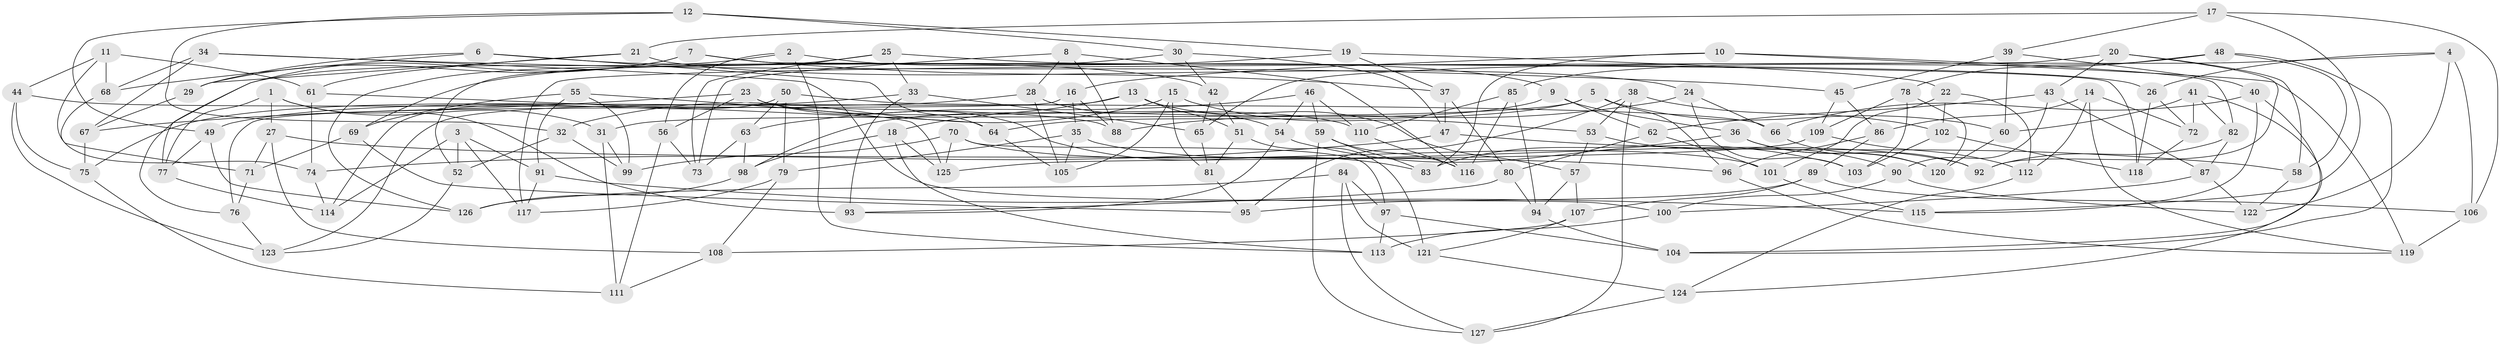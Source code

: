 // coarse degree distribution, {6: 0.6025641025641025, 5: 0.02564102564102564, 4: 0.34615384615384615, 3: 0.02564102564102564}
// Generated by graph-tools (version 1.1) at 2025/42/03/06/25 10:42:25]
// undirected, 127 vertices, 254 edges
graph export_dot {
graph [start="1"]
  node [color=gray90,style=filled];
  1;
  2;
  3;
  4;
  5;
  6;
  7;
  8;
  9;
  10;
  11;
  12;
  13;
  14;
  15;
  16;
  17;
  18;
  19;
  20;
  21;
  22;
  23;
  24;
  25;
  26;
  27;
  28;
  29;
  30;
  31;
  32;
  33;
  34;
  35;
  36;
  37;
  38;
  39;
  40;
  41;
  42;
  43;
  44;
  45;
  46;
  47;
  48;
  49;
  50;
  51;
  52;
  53;
  54;
  55;
  56;
  57;
  58;
  59;
  60;
  61;
  62;
  63;
  64;
  65;
  66;
  67;
  68;
  69;
  70;
  71;
  72;
  73;
  74;
  75;
  76;
  77;
  78;
  79;
  80;
  81;
  82;
  83;
  84;
  85;
  86;
  87;
  88;
  89;
  90;
  91;
  92;
  93;
  94;
  95;
  96;
  97;
  98;
  99;
  100;
  101;
  102;
  103;
  104;
  105;
  106;
  107;
  108;
  109;
  110;
  111;
  112;
  113;
  114;
  115;
  116;
  117;
  118;
  119;
  120;
  121;
  122;
  123;
  124;
  125;
  126;
  127;
  1 -- 77;
  1 -- 93;
  1 -- 31;
  1 -- 27;
  2 -- 56;
  2 -- 9;
  2 -- 76;
  2 -- 113;
  3 -- 52;
  3 -- 114;
  3 -- 117;
  3 -- 91;
  4 -- 106;
  4 -- 26;
  4 -- 122;
  4 -- 65;
  5 -- 64;
  5 -- 60;
  5 -- 96;
  5 -- 31;
  6 -- 29;
  6 -- 42;
  6 -- 64;
  6 -- 68;
  7 -- 77;
  7 -- 29;
  7 -- 37;
  7 -- 118;
  8 -- 73;
  8 -- 116;
  8 -- 88;
  8 -- 28;
  9 -- 98;
  9 -- 36;
  9 -- 62;
  10 -- 16;
  10 -- 82;
  10 -- 83;
  10 -- 119;
  11 -- 44;
  11 -- 61;
  11 -- 74;
  11 -- 68;
  12 -- 49;
  12 -- 19;
  12 -- 30;
  12 -- 32;
  13 -- 57;
  13 -- 18;
  13 -- 123;
  13 -- 51;
  14 -- 72;
  14 -- 112;
  14 -- 119;
  14 -- 86;
  15 -- 105;
  15 -- 32;
  15 -- 81;
  15 -- 53;
  16 -- 76;
  16 -- 35;
  16 -- 88;
  17 -- 106;
  17 -- 21;
  17 -- 115;
  17 -- 39;
  18 -- 113;
  18 -- 98;
  18 -- 125;
  19 -- 22;
  19 -- 69;
  19 -- 37;
  20 -- 92;
  20 -- 58;
  20 -- 43;
  20 -- 117;
  21 -- 29;
  21 -- 24;
  21 -- 61;
  22 -- 101;
  22 -- 102;
  22 -- 112;
  23 -- 67;
  23 -- 56;
  23 -- 83;
  23 -- 110;
  24 -- 103;
  24 -- 88;
  24 -- 66;
  25 -- 73;
  25 -- 126;
  25 -- 33;
  25 -- 26;
  26 -- 72;
  26 -- 118;
  27 -- 96;
  27 -- 71;
  27 -- 108;
  28 -- 105;
  28 -- 49;
  28 -- 54;
  29 -- 67;
  30 -- 42;
  30 -- 52;
  30 -- 47;
  31 -- 99;
  31 -- 111;
  32 -- 52;
  32 -- 99;
  33 -- 93;
  33 -- 65;
  33 -- 75;
  34 -- 68;
  34 -- 67;
  34 -- 100;
  34 -- 45;
  35 -- 105;
  35 -- 92;
  35 -- 79;
  36 -- 92;
  36 -- 120;
  36 -- 83;
  37 -- 80;
  37 -- 47;
  38 -- 102;
  38 -- 95;
  38 -- 53;
  38 -- 127;
  39 -- 40;
  39 -- 60;
  39 -- 45;
  40 -- 66;
  40 -- 115;
  40 -- 104;
  41 -- 124;
  41 -- 82;
  41 -- 72;
  41 -- 60;
  42 -- 65;
  42 -- 51;
  43 -- 90;
  43 -- 62;
  43 -- 87;
  44 -- 123;
  44 -- 88;
  44 -- 75;
  45 -- 109;
  45 -- 86;
  46 -- 54;
  46 -- 59;
  46 -- 110;
  46 -- 63;
  47 -- 74;
  47 -- 58;
  48 -- 58;
  48 -- 85;
  48 -- 104;
  48 -- 78;
  49 -- 126;
  49 -- 77;
  50 -- 114;
  50 -- 66;
  50 -- 79;
  50 -- 63;
  51 -- 81;
  51 -- 121;
  52 -- 123;
  53 -- 57;
  53 -- 90;
  54 -- 103;
  54 -- 93;
  55 -- 125;
  55 -- 69;
  55 -- 99;
  55 -- 91;
  56 -- 111;
  56 -- 73;
  57 -- 94;
  57 -- 107;
  58 -- 122;
  59 -- 83;
  59 -- 127;
  59 -- 116;
  60 -- 120;
  61 -- 74;
  61 -- 64;
  62 -- 80;
  62 -- 101;
  63 -- 73;
  63 -- 98;
  64 -- 105;
  65 -- 81;
  66 -- 120;
  67 -- 75;
  68 -- 71;
  69 -- 95;
  69 -- 71;
  70 -- 125;
  70 -- 101;
  70 -- 99;
  70 -- 97;
  71 -- 76;
  72 -- 118;
  74 -- 114;
  75 -- 111;
  76 -- 123;
  77 -- 114;
  78 -- 120;
  78 -- 109;
  78 -- 103;
  79 -- 117;
  79 -- 108;
  80 -- 94;
  80 -- 93;
  81 -- 95;
  82 -- 87;
  82 -- 92;
  84 -- 126;
  84 -- 97;
  84 -- 121;
  84 -- 127;
  85 -- 110;
  85 -- 94;
  85 -- 116;
  86 -- 96;
  86 -- 89;
  87 -- 122;
  87 -- 100;
  89 -- 106;
  89 -- 95;
  89 -- 107;
  90 -- 100;
  90 -- 122;
  91 -- 117;
  91 -- 115;
  94 -- 104;
  96 -- 119;
  97 -- 104;
  97 -- 113;
  98 -- 126;
  100 -- 113;
  101 -- 115;
  102 -- 103;
  102 -- 118;
  106 -- 119;
  107 -- 121;
  107 -- 108;
  108 -- 111;
  109 -- 125;
  109 -- 112;
  110 -- 116;
  112 -- 124;
  121 -- 124;
  124 -- 127;
}
